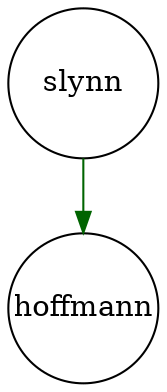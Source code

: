 digraph fullagr_slynn_hoffmann { 
 K=0.6 
 "slynn" -> { "hoffmann" } [color="darkgreen", arrowhead="normal", penwidth=1, href="#6"]; 
 "slynn" [shape="circle", fixedsize="true", height=1, width=1, style="filled", fillcolor="white", href="#slynn"]; 
 "hoffmann" [shape="circle", fixedsize="true", height=1, width=1, style="filled", fillcolor="white", href="#hoffmann"]; 

}